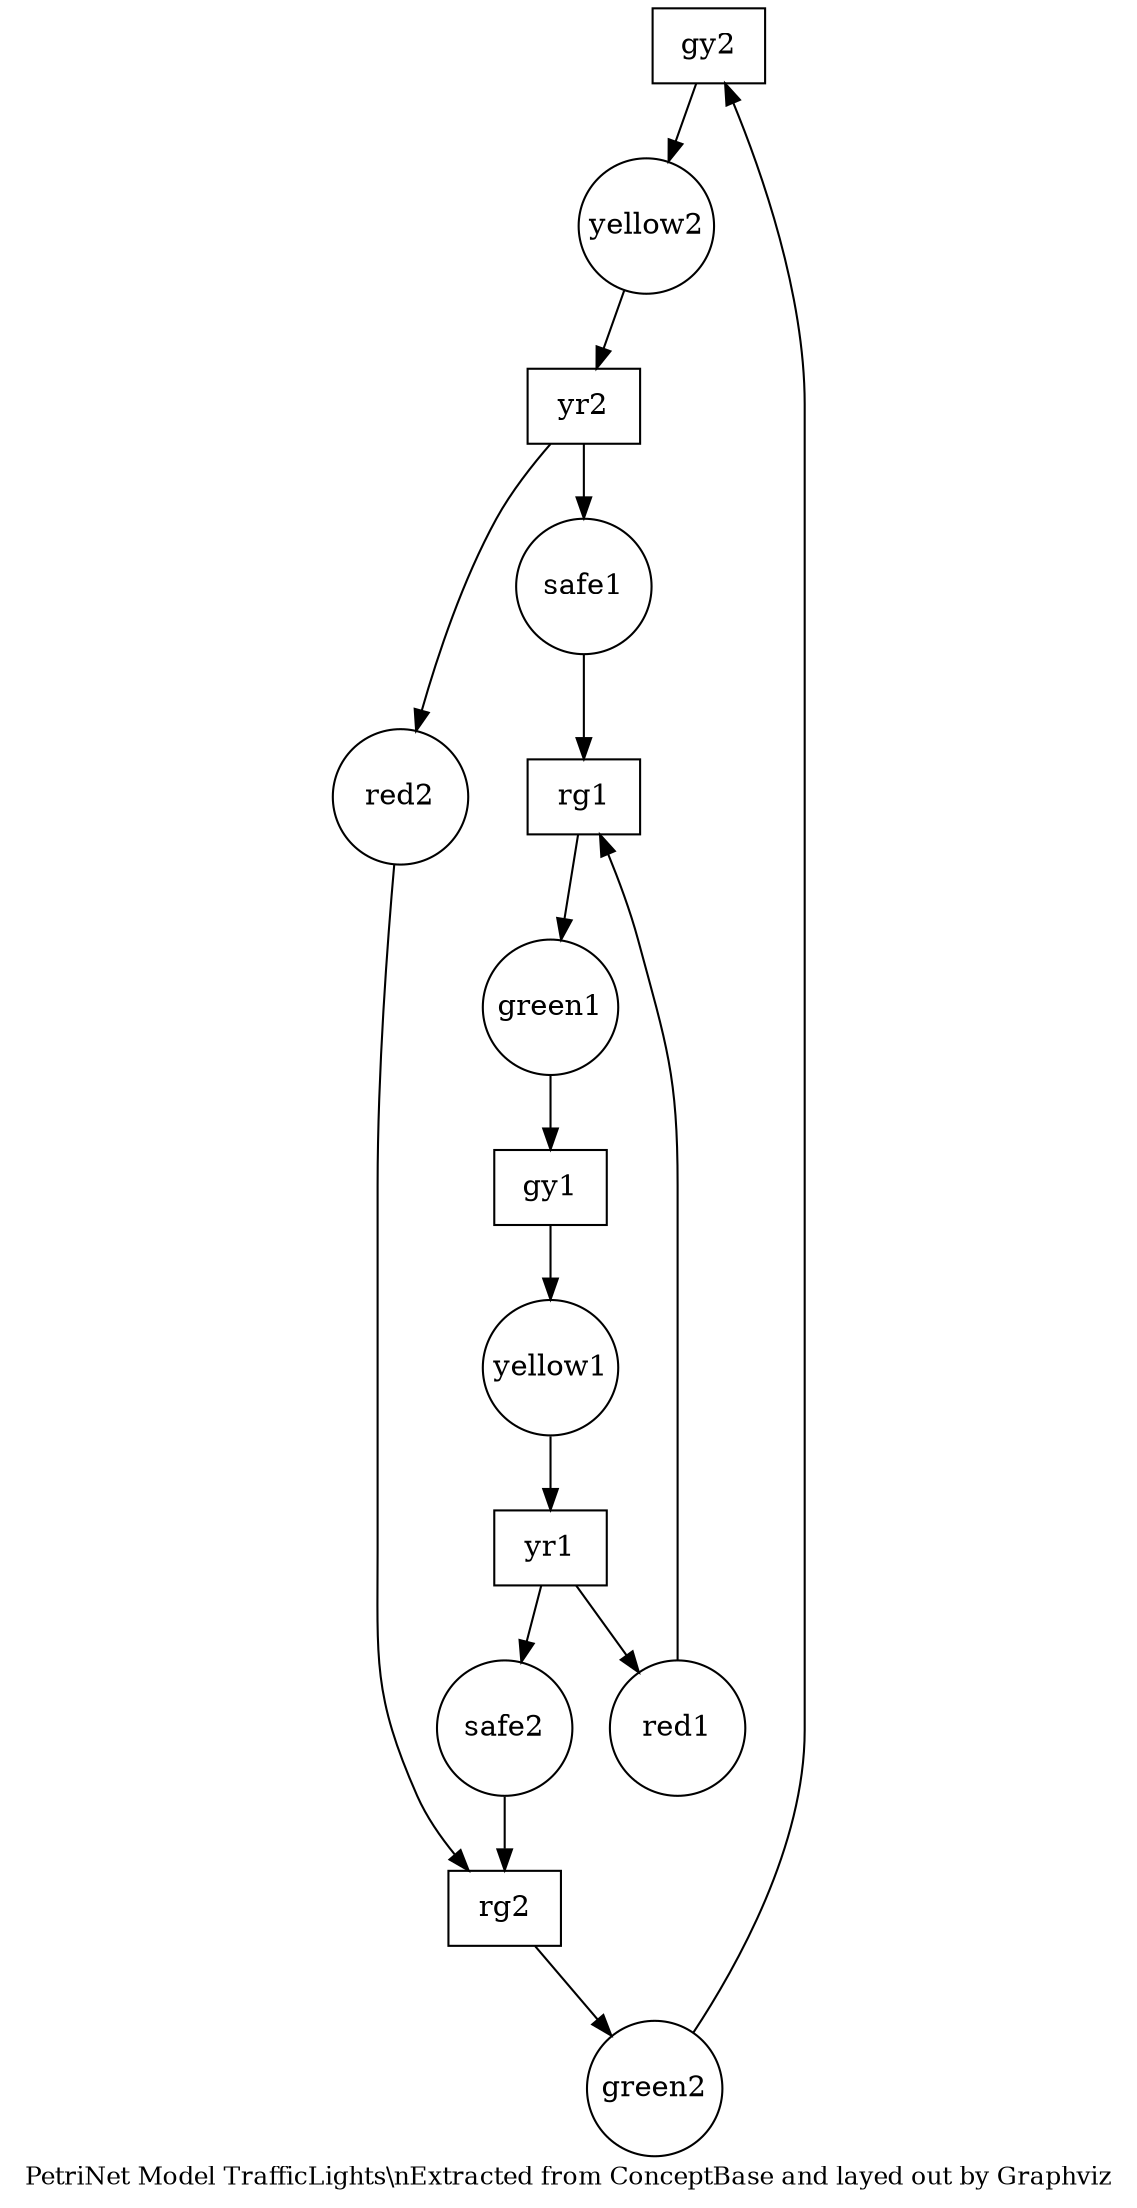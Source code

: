 digraph TrafficLights {
	node [shape=box]
	gy2
	yr2
	rg2
	gy1
	yr1
	rg1
	node [fixedsize=true shape=circle width=0.9]
	green2
	yellow2
	red2
	safe2
	green1
	yellow1
	red1
	safe1
	gy2 -> yellow2
	rg2 -> green2
	yr2 -> safe1
	yr2 -> red2
	safe2 -> rg2
	green2 -> gy2
	yellow2 -> yr2
	red2 -> rg2
	gy1 -> yellow1
	rg1 -> green1
	yr1 -> safe2
	yr1 -> red1
	safe1 -> rg1
	green1 -> gy1
	yellow1 -> yr1
	red1 -> rg1
	overlap=false
	label="PetriNet Model TrafficLights\\nExtracted from ConceptBase and layed out by Graphviz"
	fontsize=12
}
